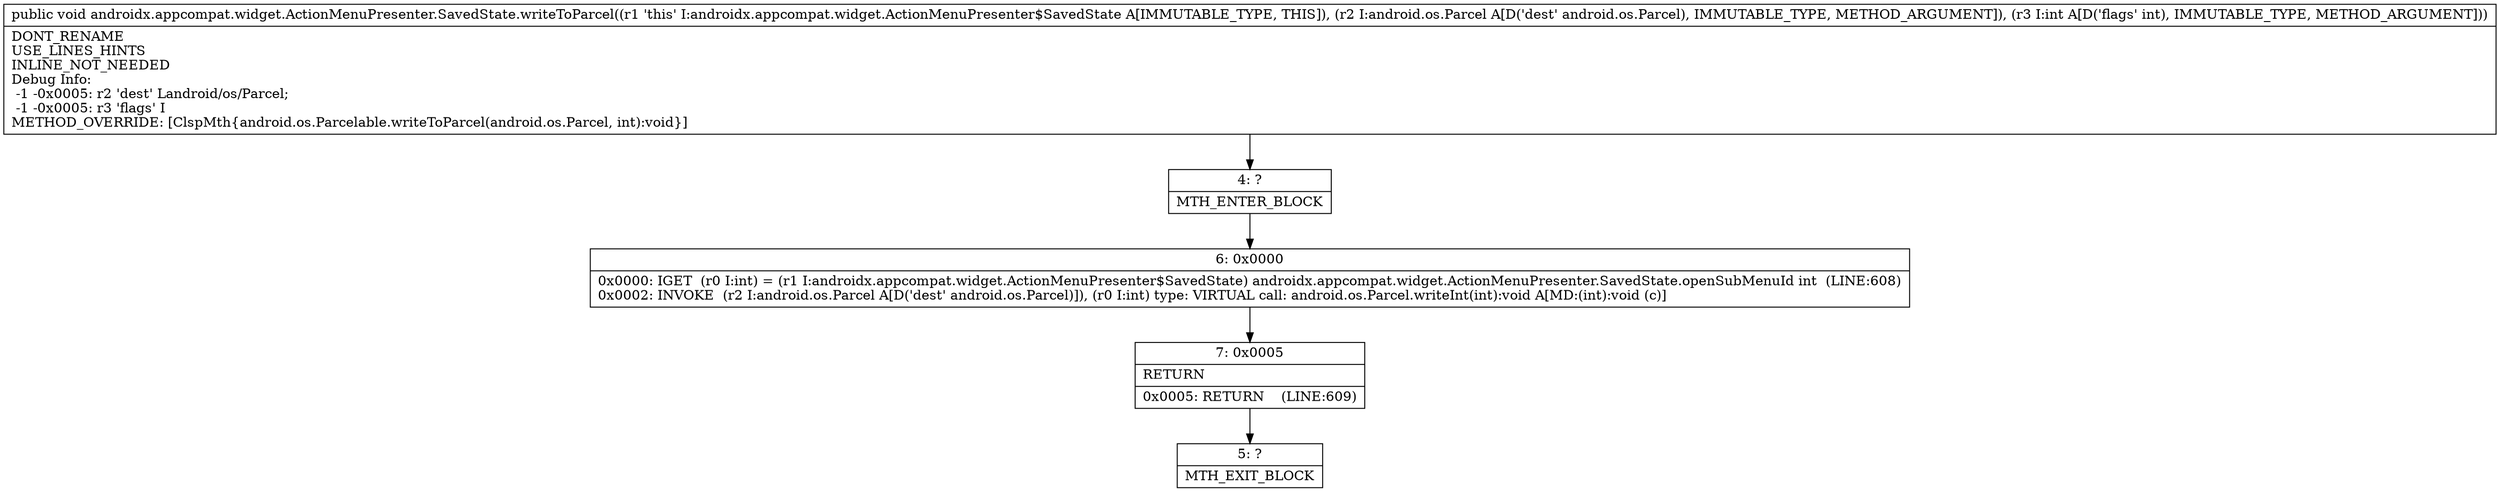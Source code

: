 digraph "CFG forandroidx.appcompat.widget.ActionMenuPresenter.SavedState.writeToParcel(Landroid\/os\/Parcel;I)V" {
Node_4 [shape=record,label="{4\:\ ?|MTH_ENTER_BLOCK\l}"];
Node_6 [shape=record,label="{6\:\ 0x0000|0x0000: IGET  (r0 I:int) = (r1 I:androidx.appcompat.widget.ActionMenuPresenter$SavedState) androidx.appcompat.widget.ActionMenuPresenter.SavedState.openSubMenuId int  (LINE:608)\l0x0002: INVOKE  (r2 I:android.os.Parcel A[D('dest' android.os.Parcel)]), (r0 I:int) type: VIRTUAL call: android.os.Parcel.writeInt(int):void A[MD:(int):void (c)]\l}"];
Node_7 [shape=record,label="{7\:\ 0x0005|RETURN\l|0x0005: RETURN    (LINE:609)\l}"];
Node_5 [shape=record,label="{5\:\ ?|MTH_EXIT_BLOCK\l}"];
MethodNode[shape=record,label="{public void androidx.appcompat.widget.ActionMenuPresenter.SavedState.writeToParcel((r1 'this' I:androidx.appcompat.widget.ActionMenuPresenter$SavedState A[IMMUTABLE_TYPE, THIS]), (r2 I:android.os.Parcel A[D('dest' android.os.Parcel), IMMUTABLE_TYPE, METHOD_ARGUMENT]), (r3 I:int A[D('flags' int), IMMUTABLE_TYPE, METHOD_ARGUMENT]))  | DONT_RENAME\lUSE_LINES_HINTS\lINLINE_NOT_NEEDED\lDebug Info:\l  \-1 \-0x0005: r2 'dest' Landroid\/os\/Parcel;\l  \-1 \-0x0005: r3 'flags' I\lMETHOD_OVERRIDE: [ClspMth\{android.os.Parcelable.writeToParcel(android.os.Parcel, int):void\}]\l}"];
MethodNode -> Node_4;Node_4 -> Node_6;
Node_6 -> Node_7;
Node_7 -> Node_5;
}

